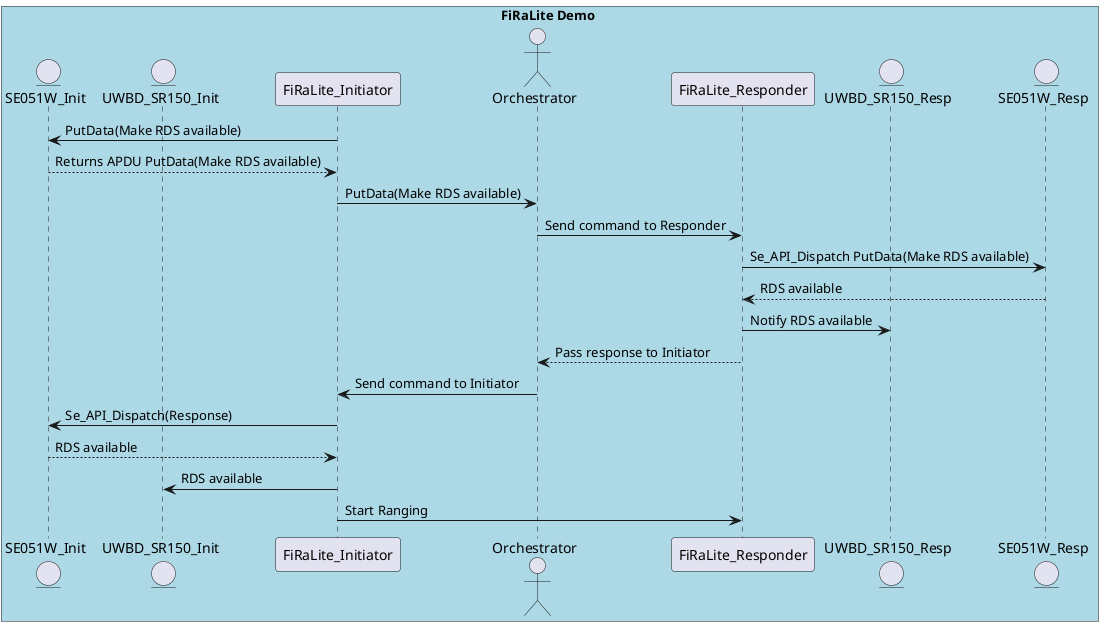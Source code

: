 
@startuml
box "FiRaLite Demo " #LightBlue
	entity      SE051W_Init
	entity      UWBD_SR150_Init
	participant FiRaLite_Initiator
	actor Orchestrator
	participant FiRaLite_Responder
	entity      UWBD_SR150_Resp
	entity      SE051W_Resp
end box

FiRaLite_Initiator -> SE051W_Init :PutData(Make RDS available)
SE051W_Init -->FiRaLite_Initiator :Returns APDU PutData(Make RDS available)
FiRaLite_Initiator ->Orchestrator : PutData(Make RDS available)
Orchestrator->FiRaLite_Responder:Send command to Responder
FiRaLite_Responder -> SE051W_Resp:Se_API_Dispatch PutData(Make RDS available)
SE051W_Resp --> FiRaLite_Responder : RDS available
FiRaLite_Responder -> UWBD_SR150_Resp : Notify RDS available
FiRaLite_Responder --> Orchestrator :Pass response to Initiator
Orchestrator -> FiRaLite_Initiator :Send command to Initiator
FiRaLite_Initiator ->SE051W_Init :Se_API_Dispatch(Response)
SE051W_Init-->FiRaLite_Initiator : RDS available
FiRaLite_Initiator -> UWBD_SR150_Init :RDS available
FiRaLite_Initiator ->FiRaLite_Responder : Start Ranging

@enduml